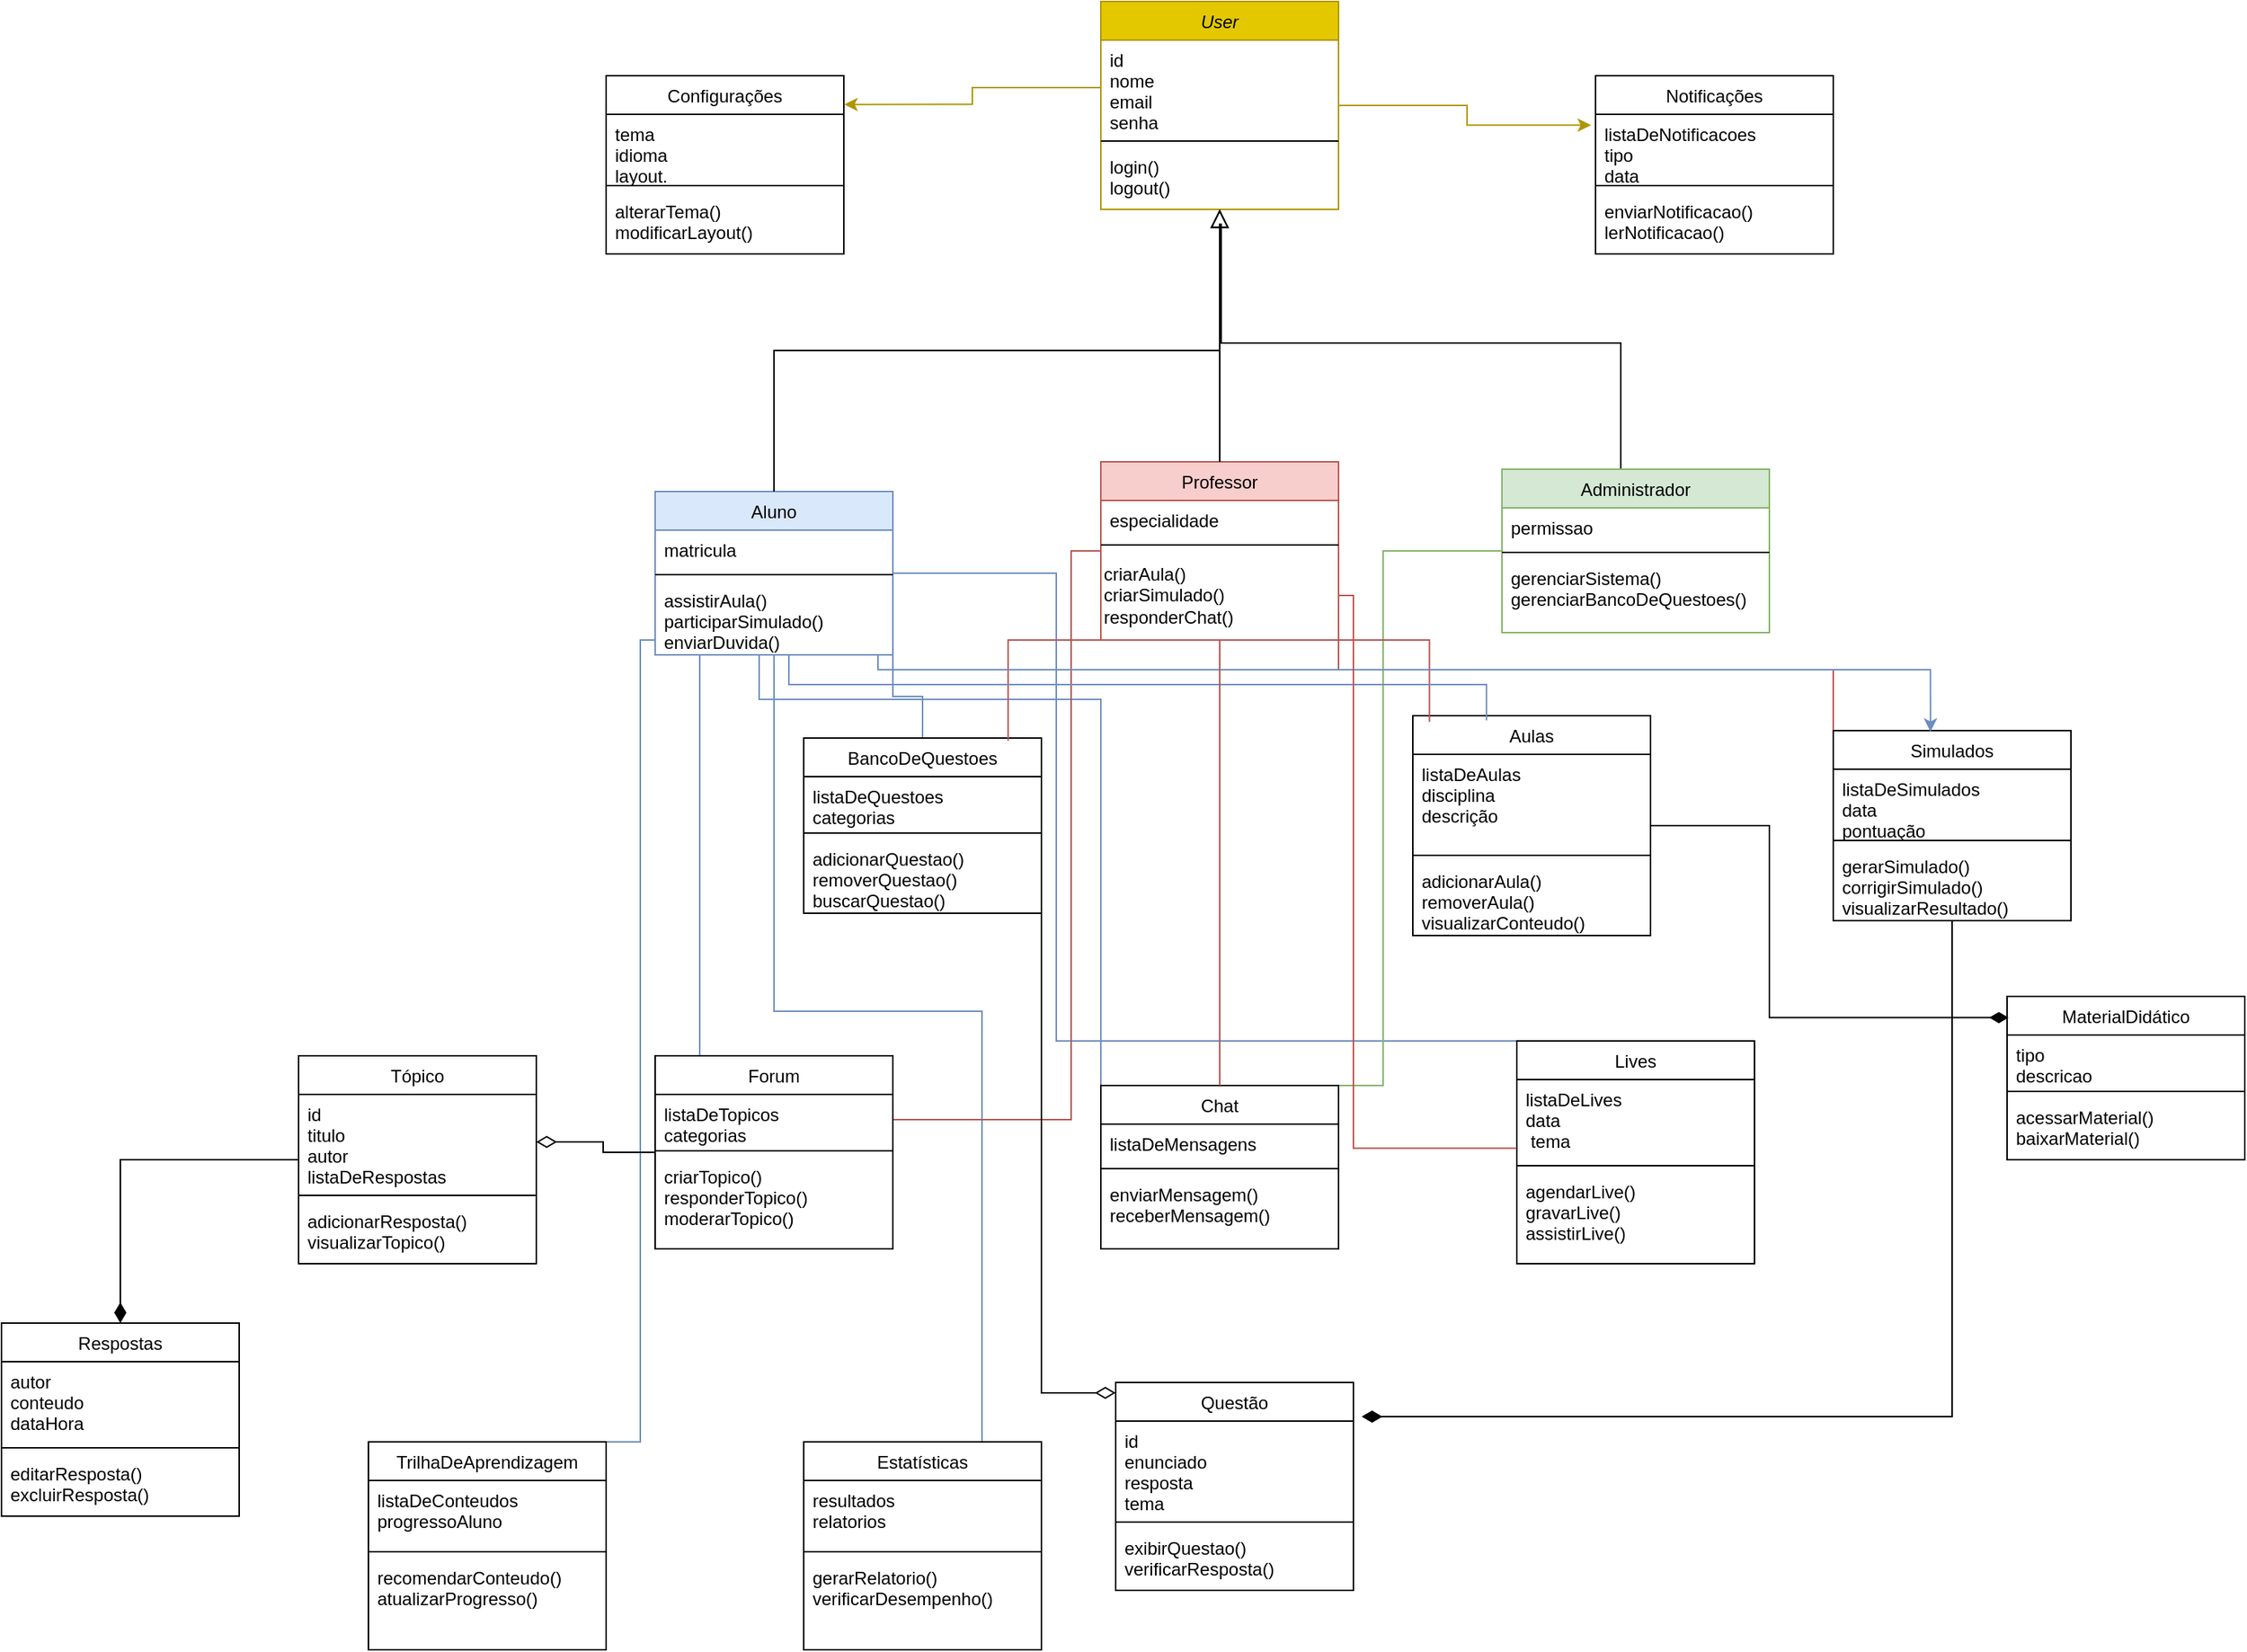 <mxfile version="24.8.3">
  <diagram id="C5RBs43oDa-KdzZeNtuy" name="Page-1">
    <mxGraphModel dx="3143" dy="1198" grid="1" gridSize="10" guides="1" tooltips="1" connect="1" arrows="1" fold="1" page="1" pageScale="1" pageWidth="827" pageHeight="1169" math="0" shadow="0">
      <root>
        <mxCell id="WIyWlLk6GJQsqaUBKTNV-0" />
        <mxCell id="WIyWlLk6GJQsqaUBKTNV-1" parent="WIyWlLk6GJQsqaUBKTNV-0" />
        <mxCell id="zkfFHV4jXpPFQw0GAbJ--0" value="User" style="swimlane;fontStyle=2;align=center;verticalAlign=top;childLayout=stackLayout;horizontal=1;startSize=26;horizontalStack=0;resizeParent=1;resizeLast=0;collapsible=1;marginBottom=0;rounded=0;shadow=0;strokeWidth=1;fillColor=#e3c800;fontColor=#000000;strokeColor=#B09500;" parent="WIyWlLk6GJQsqaUBKTNV-1" vertex="1">
          <mxGeometry x="-80" y="30" width="160" height="140" as="geometry">
            <mxRectangle x="230" y="140" width="160" height="26" as="alternateBounds" />
          </mxGeometry>
        </mxCell>
        <mxCell id="zkfFHV4jXpPFQw0GAbJ--1" value="id&#xa;nome&#xa;email&#xa;senha" style="text;align=left;verticalAlign=top;spacingLeft=4;spacingRight=4;overflow=hidden;rotatable=0;points=[[0,0.5],[1,0.5]];portConstraint=eastwest;" parent="zkfFHV4jXpPFQw0GAbJ--0" vertex="1">
          <mxGeometry y="26" width="160" height="64" as="geometry" />
        </mxCell>
        <mxCell id="zkfFHV4jXpPFQw0GAbJ--4" value="" style="line;html=1;strokeWidth=1;align=left;verticalAlign=middle;spacingTop=-1;spacingLeft=3;spacingRight=3;rotatable=0;labelPosition=right;points=[];portConstraint=eastwest;" parent="zkfFHV4jXpPFQw0GAbJ--0" vertex="1">
          <mxGeometry y="90" width="160" height="8" as="geometry" />
        </mxCell>
        <mxCell id="zkfFHV4jXpPFQw0GAbJ--5" value="login()&#xa;logout()" style="text;align=left;verticalAlign=top;spacingLeft=4;spacingRight=4;overflow=hidden;rotatable=0;points=[[0,0.5],[1,0.5]];portConstraint=eastwest;" parent="zkfFHV4jXpPFQw0GAbJ--0" vertex="1">
          <mxGeometry y="98" width="160" height="42" as="geometry" />
        </mxCell>
        <mxCell id="VZ-vzyUNtdAn52jpfjjf-23" style="edgeStyle=orthogonalEdgeStyle;rounded=0;orthogonalLoop=1;jettySize=auto;html=1;entryX=0.5;entryY=0;entryDx=0;entryDy=0;endArrow=none;endFill=0;fillColor=#dae8fc;strokeColor=#6c8ebf;" edge="1" parent="WIyWlLk6GJQsqaUBKTNV-1" target="TF8T25KftaKQttpd6ODx-8">
          <mxGeometry relative="1" as="geometry">
            <mxPoint x="-220" y="470" as="sourcePoint" />
            <Array as="points">
              <mxPoint x="-220" y="498" />
              <mxPoint x="-200" y="498" />
            </Array>
          </mxGeometry>
        </mxCell>
        <mxCell id="VZ-vzyUNtdAn52jpfjjf-29" style="edgeStyle=orthogonalEdgeStyle;rounded=0;orthogonalLoop=1;jettySize=auto;html=1;entryX=0.75;entryY=0;entryDx=0;entryDy=0;endArrow=none;endFill=0;fillColor=#dae8fc;strokeColor=#6c8ebf;" edge="1" parent="WIyWlLk6GJQsqaUBKTNV-1" source="zkfFHV4jXpPFQw0GAbJ--6" target="pseZNxaD0LUrYLb4oLZB-16">
          <mxGeometry relative="1" as="geometry">
            <Array as="points">
              <mxPoint x="-390" y="460" />
              <mxPoint x="-390" y="1000" />
            </Array>
          </mxGeometry>
        </mxCell>
        <mxCell id="VZ-vzyUNtdAn52jpfjjf-30" style="edgeStyle=orthogonalEdgeStyle;rounded=0;orthogonalLoop=1;jettySize=auto;html=1;entryX=0;entryY=0;entryDx=0;entryDy=0;endArrow=none;endFill=0;fillColor=#dae8fc;strokeColor=#6c8ebf;" edge="1" parent="WIyWlLk6GJQsqaUBKTNV-1" source="zkfFHV4jXpPFQw0GAbJ--6" target="TF8T25KftaKQttpd6ODx-20">
          <mxGeometry relative="1" as="geometry">
            <Array as="points">
              <mxPoint x="-310" y="500" />
              <mxPoint x="-80" y="500" />
            </Array>
          </mxGeometry>
        </mxCell>
        <mxCell id="VZ-vzyUNtdAn52jpfjjf-33" style="edgeStyle=orthogonalEdgeStyle;rounded=0;orthogonalLoop=1;jettySize=auto;html=1;entryX=0.5;entryY=0;entryDx=0;entryDy=0;endArrow=none;endFill=0;fillColor=#dae8fc;strokeColor=#6c8ebf;" edge="1" parent="WIyWlLk6GJQsqaUBKTNV-1" source="zkfFHV4jXpPFQw0GAbJ--6" target="pseZNxaD0LUrYLb4oLZB-8">
          <mxGeometry relative="1" as="geometry">
            <Array as="points">
              <mxPoint x="-350" y="740" />
            </Array>
          </mxGeometry>
        </mxCell>
        <mxCell id="VZ-vzyUNtdAn52jpfjjf-35" style="edgeStyle=orthogonalEdgeStyle;rounded=0;orthogonalLoop=1;jettySize=auto;html=1;entryX=0;entryY=0.5;entryDx=0;entryDy=0;endArrow=none;endFill=0;fillColor=#dae8fc;strokeColor=#6c8ebf;" edge="1" parent="WIyWlLk6GJQsqaUBKTNV-1" source="zkfFHV4jXpPFQw0GAbJ--6" target="pseZNxaD0LUrYLb4oLZB-13">
          <mxGeometry relative="1" as="geometry">
            <Array as="points">
              <mxPoint x="-110" y="415" />
              <mxPoint x="-110" y="730" />
              <mxPoint x="200" y="730" />
            </Array>
          </mxGeometry>
        </mxCell>
        <mxCell id="VZ-vzyUNtdAn52jpfjjf-37" style="edgeStyle=orthogonalEdgeStyle;rounded=0;orthogonalLoop=1;jettySize=auto;html=1;entryX=0.75;entryY=0;entryDx=0;entryDy=0;endArrow=none;endFill=0;fillColor=#dae8fc;strokeColor=#6c8ebf;" edge="1" parent="WIyWlLk6GJQsqaUBKTNV-1" source="zkfFHV4jXpPFQw0GAbJ--6" target="pseZNxaD0LUrYLb4oLZB-20">
          <mxGeometry relative="1" as="geometry">
            <Array as="points">
              <mxPoint x="-300" y="710" />
              <mxPoint x="-160" y="710" />
            </Array>
          </mxGeometry>
        </mxCell>
        <mxCell id="zkfFHV4jXpPFQw0GAbJ--6" value="Aluno" style="swimlane;fontStyle=0;align=center;verticalAlign=top;childLayout=stackLayout;horizontal=1;startSize=26;horizontalStack=0;resizeParent=1;resizeLast=0;collapsible=1;marginBottom=0;rounded=0;shadow=0;strokeWidth=1;fillColor=#dae8fc;strokeColor=#6c8ebf;" parent="WIyWlLk6GJQsqaUBKTNV-1" vertex="1">
          <mxGeometry x="-380" y="360" width="160" height="110" as="geometry">
            <mxRectangle x="130" y="380" width="160" height="26" as="alternateBounds" />
          </mxGeometry>
        </mxCell>
        <mxCell id="zkfFHV4jXpPFQw0GAbJ--7" value="matricula" style="text;align=left;verticalAlign=top;spacingLeft=4;spacingRight=4;overflow=hidden;rotatable=0;points=[[0,0.5],[1,0.5]];portConstraint=eastwest;" parent="zkfFHV4jXpPFQw0GAbJ--6" vertex="1">
          <mxGeometry y="26" width="160" height="26" as="geometry" />
        </mxCell>
        <mxCell id="zkfFHV4jXpPFQw0GAbJ--9" value="" style="line;html=1;strokeWidth=1;align=left;verticalAlign=middle;spacingTop=-1;spacingLeft=3;spacingRight=3;rotatable=0;labelPosition=right;points=[];portConstraint=eastwest;" parent="zkfFHV4jXpPFQw0GAbJ--6" vertex="1">
          <mxGeometry y="52" width="160" height="8" as="geometry" />
        </mxCell>
        <mxCell id="zkfFHV4jXpPFQw0GAbJ--11" value="assistirAula()&#xa;participarSimulado()&#xa;enviarDuvida()" style="text;align=left;verticalAlign=top;spacingLeft=4;spacingRight=4;overflow=hidden;rotatable=0;points=[[0,0.5],[1,0.5]];portConstraint=eastwest;" parent="zkfFHV4jXpPFQw0GAbJ--6" vertex="1">
          <mxGeometry y="60" width="160" height="50" as="geometry" />
        </mxCell>
        <mxCell id="zkfFHV4jXpPFQw0GAbJ--12" value="" style="endArrow=block;endSize=10;endFill=0;shadow=0;strokeWidth=1;rounded=0;curved=0;edgeStyle=elbowEdgeStyle;elbow=vertical;" parent="WIyWlLk6GJQsqaUBKTNV-1" source="zkfFHV4jXpPFQw0GAbJ--6" target="zkfFHV4jXpPFQw0GAbJ--0" edge="1">
          <mxGeometry width="160" relative="1" as="geometry">
            <mxPoint x="200" y="203" as="sourcePoint" />
            <mxPoint x="200" y="203" as="targetPoint" />
          </mxGeometry>
        </mxCell>
        <mxCell id="VZ-vzyUNtdAn52jpfjjf-27" style="edgeStyle=orthogonalEdgeStyle;rounded=0;orthogonalLoop=1;jettySize=auto;html=1;entryX=0;entryY=0;entryDx=0;entryDy=0;fillColor=#f8cecc;strokeColor=#b85450;endArrow=none;endFill=0;" edge="1" parent="WIyWlLk6GJQsqaUBKTNV-1" source="zkfFHV4jXpPFQw0GAbJ--13" target="TF8T25KftaKQttpd6ODx-16">
          <mxGeometry relative="1" as="geometry">
            <Array as="points">
              <mxPoint x="80" y="480" />
              <mxPoint x="413" y="480" />
            </Array>
          </mxGeometry>
        </mxCell>
        <mxCell id="VZ-vzyUNtdAn52jpfjjf-34" style="edgeStyle=orthogonalEdgeStyle;rounded=0;orthogonalLoop=1;jettySize=auto;html=1;entryX=1;entryY=0.5;entryDx=0;entryDy=0;fillColor=#f8cecc;strokeColor=#b85450;endArrow=none;endFill=0;" edge="1" parent="WIyWlLk6GJQsqaUBKTNV-1" source="zkfFHV4jXpPFQw0GAbJ--13" target="pseZNxaD0LUrYLb4oLZB-9">
          <mxGeometry relative="1" as="geometry">
            <Array as="points">
              <mxPoint x="-100" y="400" />
              <mxPoint x="-100" y="783" />
            </Array>
          </mxGeometry>
        </mxCell>
        <mxCell id="zkfFHV4jXpPFQw0GAbJ--13" value="Professor" style="swimlane;fontStyle=0;align=center;verticalAlign=top;childLayout=stackLayout;horizontal=1;startSize=26;horizontalStack=0;resizeParent=1;resizeLast=0;collapsible=1;marginBottom=0;rounded=0;shadow=0;strokeWidth=1;fillColor=#f8cecc;strokeColor=#b85450;" parent="WIyWlLk6GJQsqaUBKTNV-1" vertex="1">
          <mxGeometry x="-80" y="340" width="160" height="120" as="geometry">
            <mxRectangle x="340" y="380" width="170" height="26" as="alternateBounds" />
          </mxGeometry>
        </mxCell>
        <mxCell id="zkfFHV4jXpPFQw0GAbJ--14" value="especialidade" style="text;align=left;verticalAlign=top;spacingLeft=4;spacingRight=4;overflow=hidden;rotatable=0;points=[[0,0.5],[1,0.5]];portConstraint=eastwest;" parent="zkfFHV4jXpPFQw0GAbJ--13" vertex="1">
          <mxGeometry y="26" width="160" height="26" as="geometry" />
        </mxCell>
        <mxCell id="zkfFHV4jXpPFQw0GAbJ--15" value="" style="line;html=1;strokeWidth=1;align=left;verticalAlign=middle;spacingTop=-1;spacingLeft=3;spacingRight=3;rotatable=0;labelPosition=right;points=[];portConstraint=eastwest;" parent="zkfFHV4jXpPFQw0GAbJ--13" vertex="1">
          <mxGeometry y="52" width="160" height="8" as="geometry" />
        </mxCell>
        <mxCell id="TF8T25KftaKQttpd6ODx-0" value="&lt;span style=&quot;background-color: initial;&quot;&gt;criarAula()&lt;/span&gt;&lt;br&gt;&lt;span style=&quot;background-color: initial;&quot;&gt;criarSimulado()&lt;/span&gt;&lt;br&gt;&lt;span style=&quot;background-color: initial;&quot;&gt;responderChat()&lt;/span&gt;" style="text;html=1;align=left;verticalAlign=middle;resizable=0;points=[];autosize=1;strokeColor=none;fillColor=none;" parent="zkfFHV4jXpPFQw0GAbJ--13" vertex="1">
          <mxGeometry y="60" width="160" height="60" as="geometry" />
        </mxCell>
        <mxCell id="zkfFHV4jXpPFQw0GAbJ--16" value="" style="endArrow=block;endSize=10;endFill=0;shadow=0;strokeWidth=1;rounded=0;curved=0;edgeStyle=elbowEdgeStyle;elbow=vertical;" parent="WIyWlLk6GJQsqaUBKTNV-1" source="zkfFHV4jXpPFQw0GAbJ--13" target="zkfFHV4jXpPFQw0GAbJ--0" edge="1">
          <mxGeometry width="160" relative="1" as="geometry">
            <mxPoint x="210" y="373" as="sourcePoint" />
            <mxPoint x="310" y="271" as="targetPoint" />
          </mxGeometry>
        </mxCell>
        <mxCell id="VZ-vzyUNtdAn52jpfjjf-20" style="edgeStyle=orthogonalEdgeStyle;rounded=0;orthogonalLoop=1;jettySize=auto;html=1;endArrow=none;endFill=0;" edge="1" parent="WIyWlLk6GJQsqaUBKTNV-1" source="TF8T25KftaKQttpd6ODx-2">
          <mxGeometry relative="1" as="geometry">
            <mxPoint x="1" y="190" as="targetPoint" />
            <Array as="points">
              <mxPoint x="270" y="260" />
              <mxPoint x="1" y="260" />
              <mxPoint x="1" y="180" />
              <mxPoint y="190" />
            </Array>
          </mxGeometry>
        </mxCell>
        <mxCell id="VZ-vzyUNtdAn52jpfjjf-32" style="edgeStyle=orthogonalEdgeStyle;rounded=0;orthogonalLoop=1;jettySize=auto;html=1;entryX=1;entryY=0;entryDx=0;entryDy=0;fillColor=#d5e8d4;strokeColor=#82b366;endArrow=none;endFill=0;" edge="1" parent="WIyWlLk6GJQsqaUBKTNV-1" source="TF8T25KftaKQttpd6ODx-2" target="TF8T25KftaKQttpd6ODx-20">
          <mxGeometry relative="1" as="geometry">
            <Array as="points">
              <mxPoint x="110" y="400" />
              <mxPoint x="110" y="760" />
            </Array>
          </mxGeometry>
        </mxCell>
        <mxCell id="TF8T25KftaKQttpd6ODx-2" value="Administrador" style="swimlane;fontStyle=0;align=center;verticalAlign=top;childLayout=stackLayout;horizontal=1;startSize=26;horizontalStack=0;resizeParent=1;resizeLast=0;collapsible=1;marginBottom=0;rounded=0;shadow=0;strokeWidth=1;fillColor=#d5e8d4;strokeColor=#82b366;" parent="WIyWlLk6GJQsqaUBKTNV-1" vertex="1">
          <mxGeometry x="190" y="345" width="180" height="110" as="geometry">
            <mxRectangle x="130" y="380" width="160" height="26" as="alternateBounds" />
          </mxGeometry>
        </mxCell>
        <mxCell id="TF8T25KftaKQttpd6ODx-3" value="permissao" style="text;align=left;verticalAlign=top;spacingLeft=4;spacingRight=4;overflow=hidden;rotatable=0;points=[[0,0.5],[1,0.5]];portConstraint=eastwest;" parent="TF8T25KftaKQttpd6ODx-2" vertex="1">
          <mxGeometry y="26" width="180" height="26" as="geometry" />
        </mxCell>
        <mxCell id="TF8T25KftaKQttpd6ODx-4" value="" style="line;html=1;strokeWidth=1;align=left;verticalAlign=middle;spacingTop=-1;spacingLeft=3;spacingRight=3;rotatable=0;labelPosition=right;points=[];portConstraint=eastwest;" parent="TF8T25KftaKQttpd6ODx-2" vertex="1">
          <mxGeometry y="52" width="180" height="8" as="geometry" />
        </mxCell>
        <mxCell id="TF8T25KftaKQttpd6ODx-5" value="gerenciarSistema()&#xa;gerenciarBancoDeQuestoes()" style="text;align=left;verticalAlign=top;spacingLeft=4;spacingRight=4;overflow=hidden;rotatable=0;points=[[0,0.5],[1,0.5]];portConstraint=eastwest;" parent="TF8T25KftaKQttpd6ODx-2" vertex="1">
          <mxGeometry y="60" width="180" height="50" as="geometry" />
        </mxCell>
        <mxCell id="TF8T25KftaKQttpd6ODx-8" value="BancoDeQuestoes&#xa;" style="swimlane;fontStyle=0;align=center;verticalAlign=top;childLayout=stackLayout;horizontal=1;startSize=26;horizontalStack=0;resizeParent=1;resizeLast=0;collapsible=1;marginBottom=0;rounded=0;shadow=0;strokeWidth=1;" parent="WIyWlLk6GJQsqaUBKTNV-1" vertex="1">
          <mxGeometry x="-280" y="526" width="160" height="118" as="geometry">
            <mxRectangle x="130" y="380" width="160" height="26" as="alternateBounds" />
          </mxGeometry>
        </mxCell>
        <mxCell id="TF8T25KftaKQttpd6ODx-9" value="listaDeQuestoes&#xa;categorias" style="text;align=left;verticalAlign=top;spacingLeft=4;spacingRight=4;overflow=hidden;rotatable=0;points=[[0,0.5],[1,0.5]];portConstraint=eastwest;" parent="TF8T25KftaKQttpd6ODx-8" vertex="1">
          <mxGeometry y="26" width="160" height="34" as="geometry" />
        </mxCell>
        <mxCell id="TF8T25KftaKQttpd6ODx-10" value="" style="line;html=1;strokeWidth=1;align=left;verticalAlign=middle;spacingTop=-1;spacingLeft=3;spacingRight=3;rotatable=0;labelPosition=right;points=[];portConstraint=eastwest;" parent="TF8T25KftaKQttpd6ODx-8" vertex="1">
          <mxGeometry y="60" width="160" height="8" as="geometry" />
        </mxCell>
        <mxCell id="TF8T25KftaKQttpd6ODx-11" value="adicionarQuestao()&#xa;removerQuestao()&#xa;buscarQuestao()" style="text;align=left;verticalAlign=top;spacingLeft=4;spacingRight=4;overflow=hidden;rotatable=0;points=[[0,0.5],[1,0.5]];portConstraint=eastwest;" parent="TF8T25KftaKQttpd6ODx-8" vertex="1">
          <mxGeometry y="68" width="160" height="50" as="geometry" />
        </mxCell>
        <mxCell id="TF8T25KftaKQttpd6ODx-12" value="Aulas" style="swimlane;fontStyle=0;align=center;verticalAlign=top;childLayout=stackLayout;horizontal=1;startSize=26;horizontalStack=0;resizeParent=1;resizeLast=0;collapsible=1;marginBottom=0;rounded=0;shadow=0;strokeWidth=1;" parent="WIyWlLk6GJQsqaUBKTNV-1" vertex="1">
          <mxGeometry x="130" y="511" width="160" height="148" as="geometry">
            <mxRectangle x="130" y="380" width="160" height="26" as="alternateBounds" />
          </mxGeometry>
        </mxCell>
        <mxCell id="TF8T25KftaKQttpd6ODx-13" value="listaDeAulas&#xa;disciplina&#xa;descrição" style="text;align=left;verticalAlign=top;spacingLeft=4;spacingRight=4;overflow=hidden;rotatable=0;points=[[0,0.5],[1,0.5]];portConstraint=eastwest;" parent="TF8T25KftaKQttpd6ODx-12" vertex="1">
          <mxGeometry y="26" width="160" height="64" as="geometry" />
        </mxCell>
        <mxCell id="TF8T25KftaKQttpd6ODx-14" value="" style="line;html=1;strokeWidth=1;align=left;verticalAlign=middle;spacingTop=-1;spacingLeft=3;spacingRight=3;rotatable=0;labelPosition=right;points=[];portConstraint=eastwest;" parent="TF8T25KftaKQttpd6ODx-12" vertex="1">
          <mxGeometry y="90" width="160" height="8" as="geometry" />
        </mxCell>
        <mxCell id="TF8T25KftaKQttpd6ODx-15" value="adicionarAula()&#xa;removerAula()&#xa;visualizarConteudo()" style="text;align=left;verticalAlign=top;spacingLeft=4;spacingRight=4;overflow=hidden;rotatable=0;points=[[0,0.5],[1,0.5]];portConstraint=eastwest;" parent="TF8T25KftaKQttpd6ODx-12" vertex="1">
          <mxGeometry y="98" width="160" height="50" as="geometry" />
        </mxCell>
        <mxCell id="TF8T25KftaKQttpd6ODx-16" value="Simulados" style="swimlane;fontStyle=0;align=center;verticalAlign=top;childLayout=stackLayout;horizontal=1;startSize=26;horizontalStack=0;resizeParent=1;resizeLast=0;collapsible=1;marginBottom=0;rounded=0;shadow=0;strokeWidth=1;" parent="WIyWlLk6GJQsqaUBKTNV-1" vertex="1">
          <mxGeometry x="413" y="521" width="160" height="128" as="geometry">
            <mxRectangle x="130" y="380" width="160" height="26" as="alternateBounds" />
          </mxGeometry>
        </mxCell>
        <mxCell id="TF8T25KftaKQttpd6ODx-17" value="listaDeSimulados&#xa;data&#xa;pontuação" style="text;align=left;verticalAlign=top;spacingLeft=4;spacingRight=4;overflow=hidden;rotatable=0;points=[[0,0.5],[1,0.5]];portConstraint=eastwest;" parent="TF8T25KftaKQttpd6ODx-16" vertex="1">
          <mxGeometry y="26" width="160" height="44" as="geometry" />
        </mxCell>
        <mxCell id="TF8T25KftaKQttpd6ODx-18" value="" style="line;html=1;strokeWidth=1;align=left;verticalAlign=middle;spacingTop=-1;spacingLeft=3;spacingRight=3;rotatable=0;labelPosition=right;points=[];portConstraint=eastwest;" parent="TF8T25KftaKQttpd6ODx-16" vertex="1">
          <mxGeometry y="70" width="160" height="8" as="geometry" />
        </mxCell>
        <mxCell id="TF8T25KftaKQttpd6ODx-19" value="gerarSimulado()&#xa;corrigirSimulado()&#xa;visualizarResultado()" style="text;align=left;verticalAlign=top;spacingLeft=4;spacingRight=4;overflow=hidden;rotatable=0;points=[[0,0.5],[1,0.5]];portConstraint=eastwest;" parent="TF8T25KftaKQttpd6ODx-16" vertex="1">
          <mxGeometry y="78" width="160" height="50" as="geometry" />
        </mxCell>
        <mxCell id="TF8T25KftaKQttpd6ODx-20" value="Chat" style="swimlane;fontStyle=0;align=center;verticalAlign=top;childLayout=stackLayout;horizontal=1;startSize=26;horizontalStack=0;resizeParent=1;resizeLast=0;collapsible=1;marginBottom=0;rounded=0;shadow=0;strokeWidth=1;" parent="WIyWlLk6GJQsqaUBKTNV-1" vertex="1">
          <mxGeometry x="-80" y="760" width="160" height="110" as="geometry">
            <mxRectangle x="130" y="380" width="160" height="26" as="alternateBounds" />
          </mxGeometry>
        </mxCell>
        <mxCell id="TF8T25KftaKQttpd6ODx-21" value="listaDeMensagens" style="text;align=left;verticalAlign=top;spacingLeft=4;spacingRight=4;overflow=hidden;rotatable=0;points=[[0,0.5],[1,0.5]];portConstraint=eastwest;" parent="TF8T25KftaKQttpd6ODx-20" vertex="1">
          <mxGeometry y="26" width="160" height="26" as="geometry" />
        </mxCell>
        <mxCell id="TF8T25KftaKQttpd6ODx-22" value="" style="line;html=1;strokeWidth=1;align=left;verticalAlign=middle;spacingTop=-1;spacingLeft=3;spacingRight=3;rotatable=0;labelPosition=right;points=[];portConstraint=eastwest;" parent="TF8T25KftaKQttpd6ODx-20" vertex="1">
          <mxGeometry y="52" width="160" height="8" as="geometry" />
        </mxCell>
        <mxCell id="TF8T25KftaKQttpd6ODx-23" value="enviarMensagem()&#xa;receberMensagem()" style="text;align=left;verticalAlign=top;spacingLeft=4;spacingRight=4;overflow=hidden;rotatable=0;points=[[0,0.5],[1,0.5]];portConstraint=eastwest;" parent="TF8T25KftaKQttpd6ODx-20" vertex="1">
          <mxGeometry y="60" width="160" height="50" as="geometry" />
        </mxCell>
        <mxCell id="pseZNxaD0LUrYLb4oLZB-0" value="MaterialDidático" style="swimlane;fontStyle=0;align=center;verticalAlign=top;childLayout=stackLayout;horizontal=1;startSize=26;horizontalStack=0;resizeParent=1;resizeLast=0;collapsible=1;marginBottom=0;rounded=0;shadow=0;strokeWidth=1;" parent="WIyWlLk6GJQsqaUBKTNV-1" vertex="1">
          <mxGeometry x="530" y="700" width="160" height="110" as="geometry">
            <mxRectangle x="130" y="380" width="160" height="26" as="alternateBounds" />
          </mxGeometry>
        </mxCell>
        <mxCell id="pseZNxaD0LUrYLb4oLZB-1" value="tipo&#xa;descricao" style="text;align=left;verticalAlign=top;spacingLeft=4;spacingRight=4;overflow=hidden;rotatable=0;points=[[0,0.5],[1,0.5]];portConstraint=eastwest;" parent="pseZNxaD0LUrYLb4oLZB-0" vertex="1">
          <mxGeometry y="26" width="160" height="34" as="geometry" />
        </mxCell>
        <mxCell id="pseZNxaD0LUrYLb4oLZB-2" value="" style="line;html=1;strokeWidth=1;align=left;verticalAlign=middle;spacingTop=-1;spacingLeft=3;spacingRight=3;rotatable=0;labelPosition=right;points=[];portConstraint=eastwest;" parent="pseZNxaD0LUrYLb4oLZB-0" vertex="1">
          <mxGeometry y="60" width="160" height="8" as="geometry" />
        </mxCell>
        <mxCell id="pseZNxaD0LUrYLb4oLZB-3" value="acessarMaterial()&#xa;baixarMaterial()" style="text;align=left;verticalAlign=top;spacingLeft=4;spacingRight=4;overflow=hidden;rotatable=0;points=[[0,0.5],[1,0.5]];portConstraint=eastwest;" parent="pseZNxaD0LUrYLb4oLZB-0" vertex="1">
          <mxGeometry y="68" width="160" height="42" as="geometry" />
        </mxCell>
        <mxCell id="VZ-vzyUNtdAn52jpfjjf-42" style="edgeStyle=orthogonalEdgeStyle;rounded=0;orthogonalLoop=1;jettySize=auto;html=1;entryX=1;entryY=0.5;entryDx=0;entryDy=0;endArrow=diamondThin;endFill=0;endSize=11;" edge="1" parent="WIyWlLk6GJQsqaUBKTNV-1" source="pseZNxaD0LUrYLb4oLZB-8" target="VZ-vzyUNtdAn52jpfjjf-13">
          <mxGeometry relative="1" as="geometry" />
        </mxCell>
        <mxCell id="pseZNxaD0LUrYLb4oLZB-8" value="Forum" style="swimlane;fontStyle=0;align=center;verticalAlign=top;childLayout=stackLayout;horizontal=1;startSize=26;horizontalStack=0;resizeParent=1;resizeLast=0;collapsible=1;marginBottom=0;rounded=0;shadow=0;strokeWidth=1;" parent="WIyWlLk6GJQsqaUBKTNV-1" vertex="1">
          <mxGeometry x="-380" y="740" width="160" height="130" as="geometry">
            <mxRectangle x="130" y="380" width="160" height="26" as="alternateBounds" />
          </mxGeometry>
        </mxCell>
        <mxCell id="pseZNxaD0LUrYLb4oLZB-9" value="listaDeTopicos&#xa;categorias" style="text;align=left;verticalAlign=top;spacingLeft=4;spacingRight=4;overflow=hidden;rotatable=0;points=[[0,0.5],[1,0.5]];portConstraint=eastwest;" parent="pseZNxaD0LUrYLb4oLZB-8" vertex="1">
          <mxGeometry y="26" width="160" height="34" as="geometry" />
        </mxCell>
        <mxCell id="pseZNxaD0LUrYLb4oLZB-10" value="" style="line;html=1;strokeWidth=1;align=left;verticalAlign=middle;spacingTop=-1;spacingLeft=3;spacingRight=3;rotatable=0;labelPosition=right;points=[];portConstraint=eastwest;" parent="pseZNxaD0LUrYLb4oLZB-8" vertex="1">
          <mxGeometry y="60" width="160" height="8" as="geometry" />
        </mxCell>
        <mxCell id="pseZNxaD0LUrYLb4oLZB-11" value="criarTopico()&#xa;responderTopico() &#xa;moderarTopico()" style="text;align=left;verticalAlign=top;spacingLeft=4;spacingRight=4;overflow=hidden;rotatable=0;points=[[0,0.5],[1,0.5]];portConstraint=eastwest;" parent="pseZNxaD0LUrYLb4oLZB-8" vertex="1">
          <mxGeometry y="68" width="160" height="62" as="geometry" />
        </mxCell>
        <mxCell id="pseZNxaD0LUrYLb4oLZB-12" value="Lives" style="swimlane;fontStyle=0;align=center;verticalAlign=top;childLayout=stackLayout;horizontal=1;startSize=26;horizontalStack=0;resizeParent=1;resizeLast=0;collapsible=1;marginBottom=0;rounded=0;shadow=0;strokeWidth=1;" parent="WIyWlLk6GJQsqaUBKTNV-1" vertex="1">
          <mxGeometry x="200" y="730" width="160" height="150" as="geometry">
            <mxRectangle x="130" y="380" width="160" height="26" as="alternateBounds" />
          </mxGeometry>
        </mxCell>
        <mxCell id="pseZNxaD0LUrYLb4oLZB-13" value="listaDeLives&#xa;data&#xa; tema" style="text;align=left;verticalAlign=top;spacingLeft=4;spacingRight=4;overflow=hidden;rotatable=0;points=[[0,0.5],[1,0.5]];portConstraint=eastwest;" parent="pseZNxaD0LUrYLb4oLZB-12" vertex="1">
          <mxGeometry y="26" width="160" height="54" as="geometry" />
        </mxCell>
        <mxCell id="pseZNxaD0LUrYLb4oLZB-14" value="" style="line;html=1;strokeWidth=1;align=left;verticalAlign=middle;spacingTop=-1;spacingLeft=3;spacingRight=3;rotatable=0;labelPosition=right;points=[];portConstraint=eastwest;" parent="pseZNxaD0LUrYLb4oLZB-12" vertex="1">
          <mxGeometry y="80" width="160" height="8" as="geometry" />
        </mxCell>
        <mxCell id="pseZNxaD0LUrYLb4oLZB-15" value="agendarLive()&#xa;gravarLive() &#xa;assistirLive()" style="text;align=left;verticalAlign=top;spacingLeft=4;spacingRight=4;overflow=hidden;rotatable=0;points=[[0,0.5],[1,0.5]];portConstraint=eastwest;" parent="pseZNxaD0LUrYLb4oLZB-12" vertex="1">
          <mxGeometry y="88" width="160" height="62" as="geometry" />
        </mxCell>
        <mxCell id="pseZNxaD0LUrYLb4oLZB-16" value="TrilhaDeAprendizagem" style="swimlane;fontStyle=0;align=center;verticalAlign=top;childLayout=stackLayout;horizontal=1;startSize=26;horizontalStack=0;resizeParent=1;resizeLast=0;collapsible=1;marginBottom=0;rounded=0;shadow=0;strokeWidth=1;" parent="WIyWlLk6GJQsqaUBKTNV-1" vertex="1">
          <mxGeometry x="-573" y="1000" width="160" height="140" as="geometry">
            <mxRectangle x="130" y="380" width="160" height="26" as="alternateBounds" />
          </mxGeometry>
        </mxCell>
        <mxCell id="pseZNxaD0LUrYLb4oLZB-17" value="listaDeConteudos&#xa;progressoAluno" style="text;align=left;verticalAlign=top;spacingLeft=4;spacingRight=4;overflow=hidden;rotatable=0;points=[[0,0.5],[1,0.5]];portConstraint=eastwest;" parent="pseZNxaD0LUrYLb4oLZB-16" vertex="1">
          <mxGeometry y="26" width="160" height="44" as="geometry" />
        </mxCell>
        <mxCell id="pseZNxaD0LUrYLb4oLZB-18" value="" style="line;html=1;strokeWidth=1;align=left;verticalAlign=middle;spacingTop=-1;spacingLeft=3;spacingRight=3;rotatable=0;labelPosition=right;points=[];portConstraint=eastwest;" parent="pseZNxaD0LUrYLb4oLZB-16" vertex="1">
          <mxGeometry y="70" width="160" height="8" as="geometry" />
        </mxCell>
        <mxCell id="pseZNxaD0LUrYLb4oLZB-19" value="recomendarConteudo()&#xa;      atualizarProgresso()&#xa; &#xa;" style="text;align=left;verticalAlign=top;spacingLeft=4;spacingRight=4;overflow=hidden;rotatable=0;points=[[0,0.5],[1,0.5]];portConstraint=eastwest;" parent="pseZNxaD0LUrYLb4oLZB-16" vertex="1">
          <mxGeometry y="78" width="160" height="42" as="geometry" />
        </mxCell>
        <mxCell id="pseZNxaD0LUrYLb4oLZB-20" value="Estatísticas" style="swimlane;fontStyle=0;align=center;verticalAlign=top;childLayout=stackLayout;horizontal=1;startSize=26;horizontalStack=0;resizeParent=1;resizeLast=0;collapsible=1;marginBottom=0;rounded=0;shadow=0;strokeWidth=1;" parent="WIyWlLk6GJQsqaUBKTNV-1" vertex="1">
          <mxGeometry x="-280" y="1000" width="160" height="140" as="geometry">
            <mxRectangle x="130" y="380" width="160" height="26" as="alternateBounds" />
          </mxGeometry>
        </mxCell>
        <mxCell id="pseZNxaD0LUrYLb4oLZB-21" value="resultados&#xa;relatorios" style="text;align=left;verticalAlign=top;spacingLeft=4;spacingRight=4;overflow=hidden;rotatable=0;points=[[0,0.5],[1,0.5]];portConstraint=eastwest;" parent="pseZNxaD0LUrYLb4oLZB-20" vertex="1">
          <mxGeometry y="26" width="160" height="44" as="geometry" />
        </mxCell>
        <mxCell id="pseZNxaD0LUrYLb4oLZB-22" value="" style="line;html=1;strokeWidth=1;align=left;verticalAlign=middle;spacingTop=-1;spacingLeft=3;spacingRight=3;rotatable=0;labelPosition=right;points=[];portConstraint=eastwest;" parent="pseZNxaD0LUrYLb4oLZB-20" vertex="1">
          <mxGeometry y="70" width="160" height="8" as="geometry" />
        </mxCell>
        <mxCell id="pseZNxaD0LUrYLb4oLZB-23" value="gerarRelatorio()&#xa;verificarDesempenho()" style="text;align=left;verticalAlign=top;spacingLeft=4;spacingRight=4;overflow=hidden;rotatable=0;points=[[0,0.5],[1,0.5]];portConstraint=eastwest;" parent="pseZNxaD0LUrYLb4oLZB-20" vertex="1">
          <mxGeometry y="78" width="160" height="42" as="geometry" />
        </mxCell>
        <mxCell id="VZ-vzyUNtdAn52jpfjjf-0" value="Notificações" style="swimlane;fontStyle=0;align=center;verticalAlign=top;childLayout=stackLayout;horizontal=1;startSize=26;horizontalStack=0;resizeParent=1;resizeLast=0;collapsible=1;marginBottom=0;rounded=0;shadow=0;strokeWidth=1;" vertex="1" parent="WIyWlLk6GJQsqaUBKTNV-1">
          <mxGeometry x="253" y="80" width="160" height="120" as="geometry">
            <mxRectangle x="130" y="380" width="160" height="26" as="alternateBounds" />
          </mxGeometry>
        </mxCell>
        <mxCell id="VZ-vzyUNtdAn52jpfjjf-1" value="listaDeNotificacoes&#xa;tipo &#xa;data" style="text;align=left;verticalAlign=top;spacingLeft=4;spacingRight=4;overflow=hidden;rotatable=0;points=[[0,0.5],[1,0.5]];portConstraint=eastwest;" vertex="1" parent="VZ-vzyUNtdAn52jpfjjf-0">
          <mxGeometry y="26" width="160" height="44" as="geometry" />
        </mxCell>
        <mxCell id="VZ-vzyUNtdAn52jpfjjf-2" value="" style="line;html=1;strokeWidth=1;align=left;verticalAlign=middle;spacingTop=-1;spacingLeft=3;spacingRight=3;rotatable=0;labelPosition=right;points=[];portConstraint=eastwest;" vertex="1" parent="VZ-vzyUNtdAn52jpfjjf-0">
          <mxGeometry y="70" width="160" height="8" as="geometry" />
        </mxCell>
        <mxCell id="VZ-vzyUNtdAn52jpfjjf-3" value="enviarNotificacao()&#xa;      lerNotificacao()&#xa; &#xa;" style="text;align=left;verticalAlign=top;spacingLeft=4;spacingRight=4;overflow=hidden;rotatable=0;points=[[0,0.5],[1,0.5]];portConstraint=eastwest;" vertex="1" parent="VZ-vzyUNtdAn52jpfjjf-0">
          <mxGeometry y="78" width="160" height="42" as="geometry" />
        </mxCell>
        <mxCell id="VZ-vzyUNtdAn52jpfjjf-4" value="Configurações" style="swimlane;fontStyle=0;align=center;verticalAlign=top;childLayout=stackLayout;horizontal=1;startSize=26;horizontalStack=0;resizeParent=1;resizeLast=0;collapsible=1;marginBottom=0;rounded=0;shadow=0;strokeWidth=1;" vertex="1" parent="WIyWlLk6GJQsqaUBKTNV-1">
          <mxGeometry x="-413" y="80" width="160" height="120" as="geometry">
            <mxRectangle x="130" y="380" width="160" height="26" as="alternateBounds" />
          </mxGeometry>
        </mxCell>
        <mxCell id="VZ-vzyUNtdAn52jpfjjf-5" value="tema&#xa;idioma&#xa;layout.&#xa; &#xa;" style="text;align=left;verticalAlign=top;spacingLeft=4;spacingRight=4;overflow=hidden;rotatable=0;points=[[0,0.5],[1,0.5]];portConstraint=eastwest;" vertex="1" parent="VZ-vzyUNtdAn52jpfjjf-4">
          <mxGeometry y="26" width="160" height="44" as="geometry" />
        </mxCell>
        <mxCell id="VZ-vzyUNtdAn52jpfjjf-6" value="" style="line;html=1;strokeWidth=1;align=left;verticalAlign=middle;spacingTop=-1;spacingLeft=3;spacingRight=3;rotatable=0;labelPosition=right;points=[];portConstraint=eastwest;" vertex="1" parent="VZ-vzyUNtdAn52jpfjjf-4">
          <mxGeometry y="70" width="160" height="8" as="geometry" />
        </mxCell>
        <mxCell id="VZ-vzyUNtdAn52jpfjjf-7" value="alterarTema()&#xa;modificarLayout()" style="text;align=left;verticalAlign=top;spacingLeft=4;spacingRight=4;overflow=hidden;rotatable=0;points=[[0,0.5],[1,0.5]];portConstraint=eastwest;" vertex="1" parent="VZ-vzyUNtdAn52jpfjjf-4">
          <mxGeometry y="78" width="160" height="42" as="geometry" />
        </mxCell>
        <mxCell id="VZ-vzyUNtdAn52jpfjjf-8" value="Questão" style="swimlane;fontStyle=0;align=center;verticalAlign=top;childLayout=stackLayout;horizontal=1;startSize=26;horizontalStack=0;resizeParent=1;resizeLast=0;collapsible=1;marginBottom=0;rounded=0;shadow=0;strokeWidth=1;" vertex="1" parent="WIyWlLk6GJQsqaUBKTNV-1">
          <mxGeometry x="-70" y="960" width="160" height="140" as="geometry">
            <mxRectangle x="130" y="380" width="160" height="26" as="alternateBounds" />
          </mxGeometry>
        </mxCell>
        <mxCell id="VZ-vzyUNtdAn52jpfjjf-9" value="id&#xa;enunciado&#xa;resposta&#xa;tema" style="text;align=left;verticalAlign=top;spacingLeft=4;spacingRight=4;overflow=hidden;rotatable=0;points=[[0,0.5],[1,0.5]];portConstraint=eastwest;" vertex="1" parent="VZ-vzyUNtdAn52jpfjjf-8">
          <mxGeometry y="26" width="160" height="64" as="geometry" />
        </mxCell>
        <mxCell id="VZ-vzyUNtdAn52jpfjjf-10" value="" style="line;html=1;strokeWidth=1;align=left;verticalAlign=middle;spacingTop=-1;spacingLeft=3;spacingRight=3;rotatable=0;labelPosition=right;points=[];portConstraint=eastwest;" vertex="1" parent="VZ-vzyUNtdAn52jpfjjf-8">
          <mxGeometry y="90" width="160" height="8" as="geometry" />
        </mxCell>
        <mxCell id="VZ-vzyUNtdAn52jpfjjf-11" value="exibirQuestao()&#xa;verificarResposta()" style="text;align=left;verticalAlign=top;spacingLeft=4;spacingRight=4;overflow=hidden;rotatable=0;points=[[0,0.5],[1,0.5]];portConstraint=eastwest;" vertex="1" parent="VZ-vzyUNtdAn52jpfjjf-8">
          <mxGeometry y="98" width="160" height="42" as="geometry" />
        </mxCell>
        <mxCell id="VZ-vzyUNtdAn52jpfjjf-44" style="edgeStyle=orthogonalEdgeStyle;rounded=0;orthogonalLoop=1;jettySize=auto;html=1;entryX=0.5;entryY=0;entryDx=0;entryDy=0;endArrow=diamondThin;endFill=1;endSize=11;" edge="1" parent="WIyWlLk6GJQsqaUBKTNV-1" source="VZ-vzyUNtdAn52jpfjjf-12" target="VZ-vzyUNtdAn52jpfjjf-16">
          <mxGeometry relative="1" as="geometry" />
        </mxCell>
        <mxCell id="VZ-vzyUNtdAn52jpfjjf-12" value="Tópico" style="swimlane;fontStyle=0;align=center;verticalAlign=top;childLayout=stackLayout;horizontal=1;startSize=26;horizontalStack=0;resizeParent=1;resizeLast=0;collapsible=1;marginBottom=0;rounded=0;shadow=0;strokeWidth=1;" vertex="1" parent="WIyWlLk6GJQsqaUBKTNV-1">
          <mxGeometry x="-620" y="740" width="160" height="140" as="geometry">
            <mxRectangle x="130" y="380" width="160" height="26" as="alternateBounds" />
          </mxGeometry>
        </mxCell>
        <mxCell id="VZ-vzyUNtdAn52jpfjjf-13" value="id&#xa;titulo&#xa;autor&#xa;listaDeRespostas" style="text;align=left;verticalAlign=top;spacingLeft=4;spacingRight=4;overflow=hidden;rotatable=0;points=[[0,0.5],[1,0.5]];portConstraint=eastwest;" vertex="1" parent="VZ-vzyUNtdAn52jpfjjf-12">
          <mxGeometry y="26" width="160" height="64" as="geometry" />
        </mxCell>
        <mxCell id="VZ-vzyUNtdAn52jpfjjf-14" value="" style="line;html=1;strokeWidth=1;align=left;verticalAlign=middle;spacingTop=-1;spacingLeft=3;spacingRight=3;rotatable=0;labelPosition=right;points=[];portConstraint=eastwest;" vertex="1" parent="VZ-vzyUNtdAn52jpfjjf-12">
          <mxGeometry y="90" width="160" height="8" as="geometry" />
        </mxCell>
        <mxCell id="VZ-vzyUNtdAn52jpfjjf-15" value="adicionarResposta()&#xa;visualizarTopico()" style="text;align=left;verticalAlign=top;spacingLeft=4;spacingRight=4;overflow=hidden;rotatable=0;points=[[0,0.5],[1,0.5]];portConstraint=eastwest;" vertex="1" parent="VZ-vzyUNtdAn52jpfjjf-12">
          <mxGeometry y="98" width="160" height="42" as="geometry" />
        </mxCell>
        <mxCell id="VZ-vzyUNtdAn52jpfjjf-16" value="Respostas" style="swimlane;fontStyle=0;align=center;verticalAlign=top;childLayout=stackLayout;horizontal=1;startSize=26;horizontalStack=0;resizeParent=1;resizeLast=0;collapsible=1;marginBottom=0;rounded=0;shadow=0;strokeWidth=1;" vertex="1" parent="WIyWlLk6GJQsqaUBKTNV-1">
          <mxGeometry x="-820" y="920" width="160" height="130" as="geometry">
            <mxRectangle x="130" y="380" width="160" height="26" as="alternateBounds" />
          </mxGeometry>
        </mxCell>
        <mxCell id="VZ-vzyUNtdAn52jpfjjf-17" value="autor&#xa;conteudo&#xa;dataHora" style="text;align=left;verticalAlign=top;spacingLeft=4;spacingRight=4;overflow=hidden;rotatable=0;points=[[0,0.5],[1,0.5]];portConstraint=eastwest;" vertex="1" parent="VZ-vzyUNtdAn52jpfjjf-16">
          <mxGeometry y="26" width="160" height="54" as="geometry" />
        </mxCell>
        <mxCell id="VZ-vzyUNtdAn52jpfjjf-18" value="" style="line;html=1;strokeWidth=1;align=left;verticalAlign=middle;spacingTop=-1;spacingLeft=3;spacingRight=3;rotatable=0;labelPosition=right;points=[];portConstraint=eastwest;" vertex="1" parent="VZ-vzyUNtdAn52jpfjjf-16">
          <mxGeometry y="80" width="160" height="8" as="geometry" />
        </mxCell>
        <mxCell id="VZ-vzyUNtdAn52jpfjjf-19" value="editarResposta()&#xa;excluirResposta()" style="text;align=left;verticalAlign=top;spacingLeft=4;spacingRight=4;overflow=hidden;rotatable=0;points=[[0,0.5],[1,0.5]];portConstraint=eastwest;" vertex="1" parent="VZ-vzyUNtdAn52jpfjjf-16">
          <mxGeometry y="88" width="160" height="42" as="geometry" />
        </mxCell>
        <mxCell id="VZ-vzyUNtdAn52jpfjjf-24" style="edgeStyle=orthogonalEdgeStyle;rounded=0;orthogonalLoop=1;jettySize=auto;html=1;entryX=0.86;entryY=0.016;entryDx=0;entryDy=0;entryPerimeter=0;fillColor=#f8cecc;strokeColor=#b85450;endArrow=none;endFill=0;" edge="1" parent="WIyWlLk6GJQsqaUBKTNV-1" source="zkfFHV4jXpPFQw0GAbJ--13" target="TF8T25KftaKQttpd6ODx-8">
          <mxGeometry relative="1" as="geometry">
            <Array as="points">
              <mxPoint x="-142" y="460" />
            </Array>
          </mxGeometry>
        </mxCell>
        <mxCell id="VZ-vzyUNtdAn52jpfjjf-25" style="edgeStyle=orthogonalEdgeStyle;rounded=0;orthogonalLoop=1;jettySize=auto;html=1;entryX=0.07;entryY=0.028;entryDx=0;entryDy=0;entryPerimeter=0;fillColor=#f8cecc;strokeColor=#b85450;endArrow=none;endFill=0;" edge="1" parent="WIyWlLk6GJQsqaUBKTNV-1" source="zkfFHV4jXpPFQw0GAbJ--13" target="TF8T25KftaKQttpd6ODx-12">
          <mxGeometry relative="1" as="geometry">
            <Array as="points">
              <mxPoint x="141" y="460" />
            </Array>
          </mxGeometry>
        </mxCell>
        <mxCell id="VZ-vzyUNtdAn52jpfjjf-26" style="edgeStyle=orthogonalEdgeStyle;rounded=0;orthogonalLoop=1;jettySize=auto;html=1;entryX=0.31;entryY=0.021;entryDx=0;entryDy=0;entryPerimeter=0;endArrow=none;endFill=0;fillColor=#dae8fc;strokeColor=#6c8ebf;" edge="1" parent="WIyWlLk6GJQsqaUBKTNV-1" source="zkfFHV4jXpPFQw0GAbJ--11" target="TF8T25KftaKQttpd6ODx-12">
          <mxGeometry relative="1" as="geometry">
            <Array as="points">
              <mxPoint x="-290" y="490" />
              <mxPoint x="180" y="490" />
            </Array>
          </mxGeometry>
        </mxCell>
        <mxCell id="VZ-vzyUNtdAn52jpfjjf-28" style="edgeStyle=orthogonalEdgeStyle;rounded=0;orthogonalLoop=1;jettySize=auto;html=1;entryX=0.409;entryY=0.006;entryDx=0;entryDy=0;entryPerimeter=0;fillColor=#dae8fc;strokeColor=#6c8ebf;" edge="1" parent="WIyWlLk6GJQsqaUBKTNV-1" source="zkfFHV4jXpPFQw0GAbJ--6" target="TF8T25KftaKQttpd6ODx-16">
          <mxGeometry relative="1" as="geometry">
            <Array as="points">
              <mxPoint x="-230" y="480" />
              <mxPoint x="478" y="480" />
            </Array>
          </mxGeometry>
        </mxCell>
        <mxCell id="VZ-vzyUNtdAn52jpfjjf-31" style="edgeStyle=orthogonalEdgeStyle;rounded=0;orthogonalLoop=1;jettySize=auto;html=1;entryX=0.5;entryY=0;entryDx=0;entryDy=0;fillColor=#f8cecc;strokeColor=#b85450;endArrow=none;endFill=0;" edge="1" parent="WIyWlLk6GJQsqaUBKTNV-1" source="TF8T25KftaKQttpd6ODx-0" target="TF8T25KftaKQttpd6ODx-20">
          <mxGeometry relative="1" as="geometry" />
        </mxCell>
        <mxCell id="VZ-vzyUNtdAn52jpfjjf-36" style="edgeStyle=orthogonalEdgeStyle;rounded=0;orthogonalLoop=1;jettySize=auto;html=1;entryX=0;entryY=0.856;entryDx=0;entryDy=0;entryPerimeter=0;fillColor=#f8cecc;strokeColor=#b85450;endArrow=none;endFill=0;" edge="1" parent="WIyWlLk6GJQsqaUBKTNV-1" source="TF8T25KftaKQttpd6ODx-0" target="pseZNxaD0LUrYLb4oLZB-13">
          <mxGeometry relative="1" as="geometry">
            <Array as="points">
              <mxPoint x="90" y="430" />
              <mxPoint x="90" y="802" />
            </Array>
          </mxGeometry>
        </mxCell>
        <mxCell id="VZ-vzyUNtdAn52jpfjjf-38" style="edgeStyle=orthogonalEdgeStyle;rounded=0;orthogonalLoop=1;jettySize=auto;html=1;entryX=1.002;entryY=0.161;entryDx=0;entryDy=0;entryPerimeter=0;fillColor=#e3c800;strokeColor=#B09500;" edge="1" parent="WIyWlLk6GJQsqaUBKTNV-1" source="zkfFHV4jXpPFQw0GAbJ--1" target="VZ-vzyUNtdAn52jpfjjf-4">
          <mxGeometry relative="1" as="geometry" />
        </mxCell>
        <mxCell id="VZ-vzyUNtdAn52jpfjjf-39" style="edgeStyle=orthogonalEdgeStyle;rounded=0;orthogonalLoop=1;jettySize=auto;html=1;entryX=-0.019;entryY=0.165;entryDx=0;entryDy=0;entryPerimeter=0;fillColor=#e3c800;strokeColor=#B09500;" edge="1" parent="WIyWlLk6GJQsqaUBKTNV-1" source="zkfFHV4jXpPFQw0GAbJ--0" target="VZ-vzyUNtdAn52jpfjjf-1">
          <mxGeometry relative="1" as="geometry" />
        </mxCell>
        <mxCell id="VZ-vzyUNtdAn52jpfjjf-41" style="edgeStyle=orthogonalEdgeStyle;rounded=0;orthogonalLoop=1;jettySize=auto;html=1;endArrow=diamondThin;endFill=0;endSize=11;" edge="1" parent="WIyWlLk6GJQsqaUBKTNV-1" source="TF8T25KftaKQttpd6ODx-8">
          <mxGeometry relative="1" as="geometry">
            <mxPoint x="-70" y="967" as="targetPoint" />
            <Array as="points">
              <mxPoint x="-120" y="967" />
            </Array>
          </mxGeometry>
        </mxCell>
        <mxCell id="VZ-vzyUNtdAn52jpfjjf-43" style="edgeStyle=orthogonalEdgeStyle;rounded=0;orthogonalLoop=1;jettySize=auto;html=1;entryX=1.035;entryY=-0.047;entryDx=0;entryDy=0;entryPerimeter=0;endArrow=diamondThin;endFill=1;endSize=11;" edge="1" parent="WIyWlLk6GJQsqaUBKTNV-1" source="TF8T25KftaKQttpd6ODx-16" target="VZ-vzyUNtdAn52jpfjjf-9">
          <mxGeometry relative="1" as="geometry" />
        </mxCell>
        <mxCell id="VZ-vzyUNtdAn52jpfjjf-45" style="edgeStyle=orthogonalEdgeStyle;rounded=0;orthogonalLoop=1;jettySize=auto;html=1;entryX=0.006;entryY=0.13;entryDx=0;entryDy=0;entryPerimeter=0;endArrow=diamondThin;endFill=1;endSize=10;" edge="1" parent="WIyWlLk6GJQsqaUBKTNV-1" source="TF8T25KftaKQttpd6ODx-12" target="pseZNxaD0LUrYLb4oLZB-0">
          <mxGeometry relative="1" as="geometry">
            <Array as="points">
              <mxPoint x="370" y="585" />
              <mxPoint x="370" y="714" />
            </Array>
          </mxGeometry>
        </mxCell>
      </root>
    </mxGraphModel>
  </diagram>
</mxfile>

